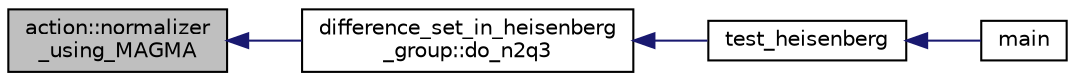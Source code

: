 digraph "action::normalizer_using_MAGMA"
{
  edge [fontname="Helvetica",fontsize="10",labelfontname="Helvetica",labelfontsize="10"];
  node [fontname="Helvetica",fontsize="10",shape=record];
  rankdir="LR";
  Node31664 [label="action::normalizer\l_using_MAGMA",height=0.2,width=0.4,color="black", fillcolor="grey75", style="filled", fontcolor="black"];
  Node31664 -> Node31665 [dir="back",color="midnightblue",fontsize="10",style="solid",fontname="Helvetica"];
  Node31665 [label="difference_set_in_heisenberg\l_group::do_n2q3",height=0.2,width=0.4,color="black", fillcolor="white", style="filled",URL="$de/d8a/classdifference__set__in__heisenberg__group.html#aca82ff116dd5d17cfbb311e809b6d023"];
  Node31665 -> Node31666 [dir="back",color="midnightblue",fontsize="10",style="solid",fontname="Helvetica"];
  Node31666 [label="test_heisenberg",height=0.2,width=0.4,color="black", fillcolor="white", style="filled",URL="$d7/db9/tao_8_c.html#a87d0c5c3b1f228ddbc4f326d3b662c24"];
  Node31666 -> Node31667 [dir="back",color="midnightblue",fontsize="10",style="solid",fontname="Helvetica"];
  Node31667 [label="main",height=0.2,width=0.4,color="black", fillcolor="white", style="filled",URL="$d7/db9/tao_8_c.html#a3c04138a5bfe5d72780bb7e82a18e627"];
}
